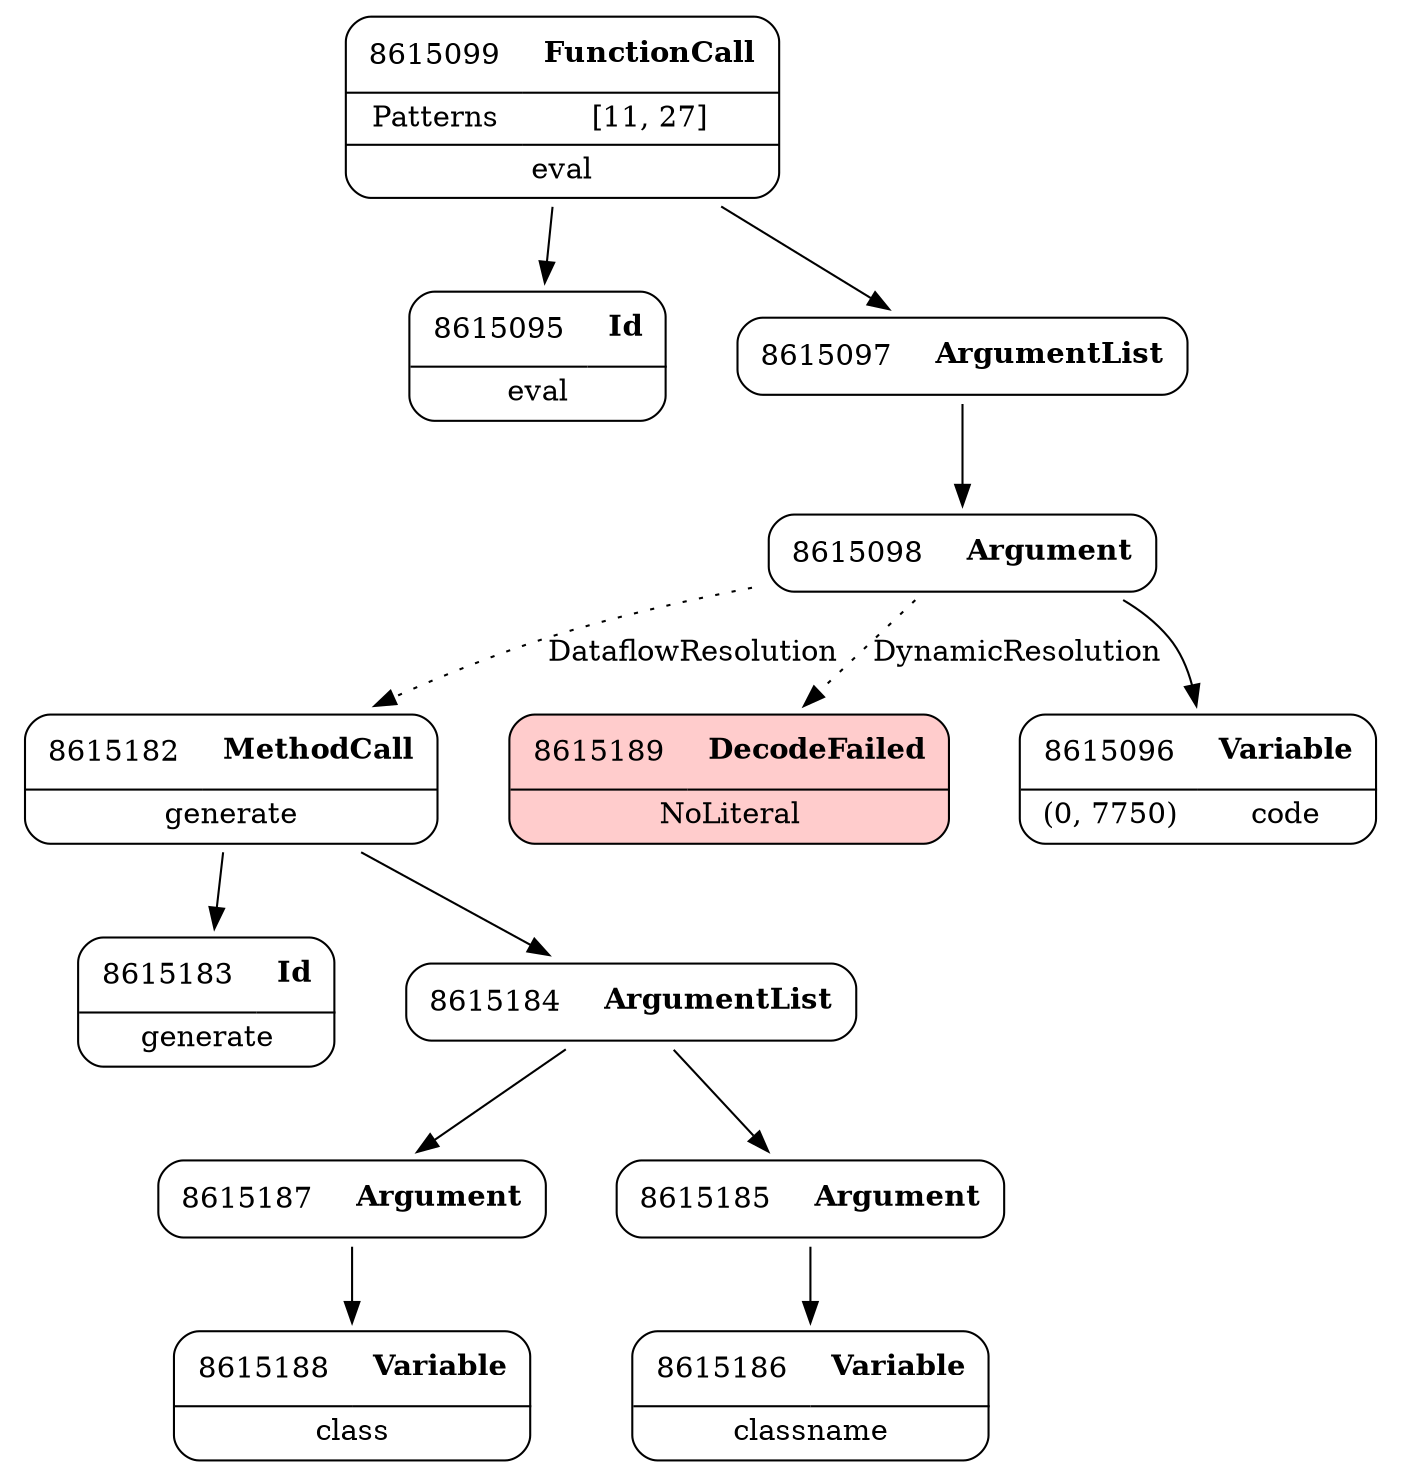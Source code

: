 digraph ast {
node [shape=none];
8615183 [label=<<TABLE border='1' cellspacing='0' cellpadding='10' style='rounded' ><TR><TD border='0'>8615183</TD><TD border='0'><B>Id</B></TD></TR><HR/><TR><TD border='0' cellpadding='5' colspan='2'>generate</TD></TR></TABLE>>];
8615182 [label=<<TABLE border='1' cellspacing='0' cellpadding='10' style='rounded' ><TR><TD border='0'>8615182</TD><TD border='0'><B>MethodCall</B></TD></TR><HR/><TR><TD border='0' cellpadding='5' colspan='2'>generate</TD></TR></TABLE>>];
8615182 -> 8615183 [weight=2];
8615182 -> 8615184 [weight=2];
8615187 [label=<<TABLE border='1' cellspacing='0' cellpadding='10' style='rounded' ><TR><TD border='0'>8615187</TD><TD border='0'><B>Argument</B></TD></TR></TABLE>>];
8615187 -> 8615188 [weight=2];
8615186 [label=<<TABLE border='1' cellspacing='0' cellpadding='10' style='rounded' ><TR><TD border='0'>8615186</TD><TD border='0'><B>Variable</B></TD></TR><HR/><TR><TD border='0' cellpadding='5' colspan='2'>classname</TD></TR></TABLE>>];
8615185 [label=<<TABLE border='1' cellspacing='0' cellpadding='10' style='rounded' ><TR><TD border='0'>8615185</TD><TD border='0'><B>Argument</B></TD></TR></TABLE>>];
8615185 -> 8615186 [weight=2];
8615184 [label=<<TABLE border='1' cellspacing='0' cellpadding='10' style='rounded' ><TR><TD border='0'>8615184</TD><TD border='0'><B>ArgumentList</B></TD></TR></TABLE>>];
8615184 -> 8615185 [weight=2];
8615184 -> 8615187 [weight=2];
8615095 [label=<<TABLE border='1' cellspacing='0' cellpadding='10' style='rounded' ><TR><TD border='0'>8615095</TD><TD border='0'><B>Id</B></TD></TR><HR/><TR><TD border='0' cellpadding='5' colspan='2'>eval</TD></TR></TABLE>>];
8615189 [label=<<TABLE border='1' cellspacing='0' cellpadding='10' style='rounded' bgcolor='#FFCCCC' ><TR><TD border='0'>8615189</TD><TD border='0'><B>DecodeFailed</B></TD></TR><HR/><TR><TD border='0' cellpadding='5' colspan='2'>NoLiteral</TD></TR></TABLE>>];
8615188 [label=<<TABLE border='1' cellspacing='0' cellpadding='10' style='rounded' ><TR><TD border='0'>8615188</TD><TD border='0'><B>Variable</B></TD></TR><HR/><TR><TD border='0' cellpadding='5' colspan='2'>class</TD></TR></TABLE>>];
8615099 [label=<<TABLE border='1' cellspacing='0' cellpadding='10' style='rounded' ><TR><TD border='0'>8615099</TD><TD border='0'><B>FunctionCall</B></TD></TR><HR/><TR><TD border='0' cellpadding='5'>Patterns</TD><TD border='0' cellpadding='5'>[11, 27]</TD></TR><HR/><TR><TD border='0' cellpadding='5' colspan='2'>eval</TD></TR></TABLE>>];
8615099 -> 8615095 [weight=2];
8615099 -> 8615097 [weight=2];
8615098 [label=<<TABLE border='1' cellspacing='0' cellpadding='10' style='rounded' ><TR><TD border='0'>8615098</TD><TD border='0'><B>Argument</B></TD></TR></TABLE>>];
8615098 -> 8615096 [weight=2];
8615098 -> 8615189 [style=dotted,label=DynamicResolution];
8615098 -> 8615182 [style=dotted,label=DataflowResolution];
8615097 [label=<<TABLE border='1' cellspacing='0' cellpadding='10' style='rounded' ><TR><TD border='0'>8615097</TD><TD border='0'><B>ArgumentList</B></TD></TR></TABLE>>];
8615097 -> 8615098 [weight=2];
8615096 [label=<<TABLE border='1' cellspacing='0' cellpadding='10' style='rounded' ><TR><TD border='0'>8615096</TD><TD border='0'><B>Variable</B></TD></TR><HR/><TR><TD border='0' cellpadding='5'>(0, 7750)</TD><TD border='0' cellpadding='5'>code</TD></TR></TABLE>>];
}
